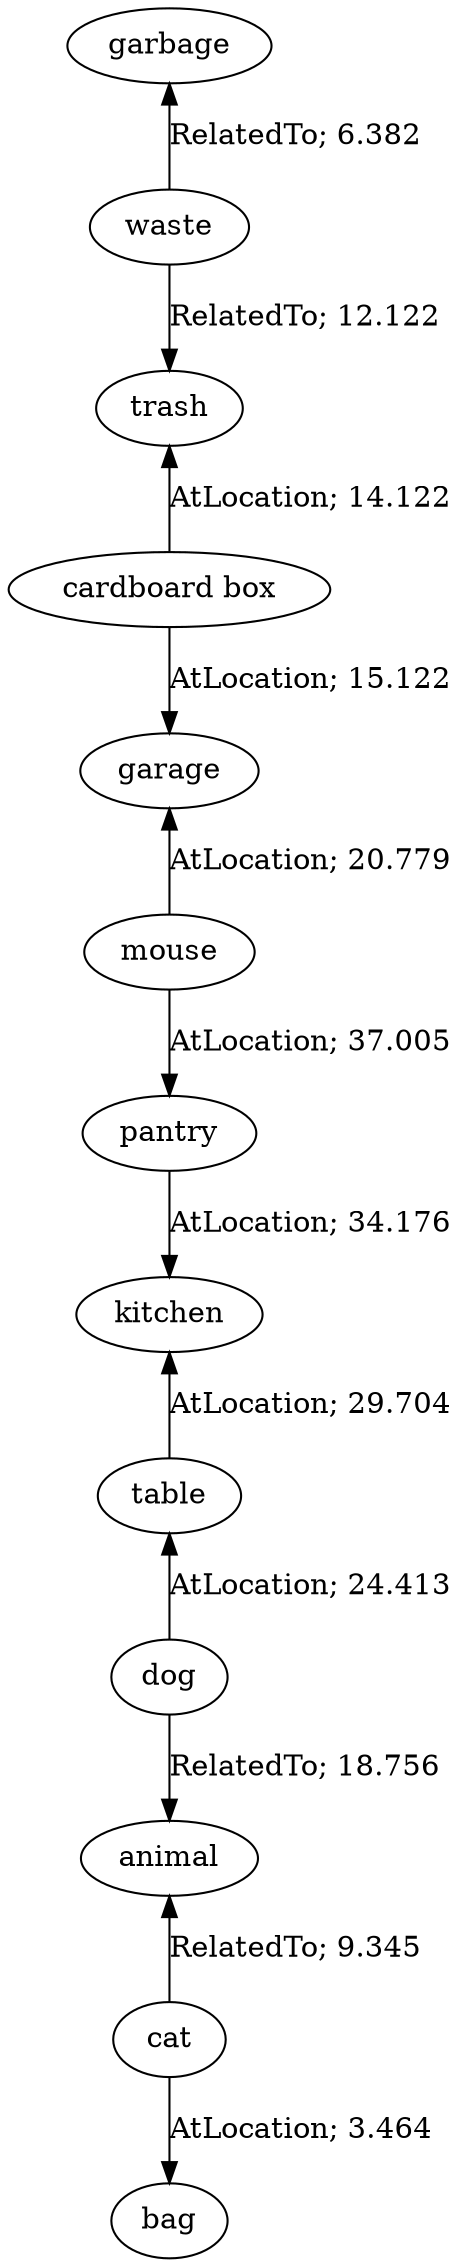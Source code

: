 // The path the concepts from "garbage" to "bag".Path Length: 12; Weight Sum: 225.3884387083945; Average Weight: 18.78236989236621
digraph "1_a---garbage-bag---PLen12_WSum225.388_WAvg18.782" {
	0 [label=garbage]
	1 [label=waste]
	2 [label=trash]
	3 [label="cardboard box"]
	4 [label=garage]
	5 [label=mouse]
	6 [label=pantry]
	7 [label=kitchen]
	8 [label=table]
	9 [label=dog]
	10 [label=animal]
	11 [label=cat]
	12 [label=bag]
	0 -> 1 [label="RelatedTo; 6.382" dir=back weight=6.382]
	1 -> 2 [label="RelatedTo; 12.122" dir=forward weight=12.122]
	2 -> 3 [label="AtLocation; 14.122" dir=back weight=14.122]
	3 -> 4 [label="AtLocation; 15.122" dir=forward weight=15.122]
	4 -> 5 [label="AtLocation; 20.779" dir=back weight=20.779]
	5 -> 6 [label="AtLocation; 37.005" dir=forward weight=37.005]
	6 -> 7 [label="AtLocation; 34.176" dir=forward weight=34.176]
	7 -> 8 [label="AtLocation; 29.704" dir=back weight=29.704]
	8 -> 9 [label="AtLocation; 24.413" dir=back weight=24.413]
	9 -> 10 [label="RelatedTo; 18.756" dir=forward weight=18.756]
	10 -> 11 [label="RelatedTo; 9.345" dir=back weight=9.345]
	11 -> 12 [label="AtLocation; 3.464" dir=forward weight=3.464]
}
